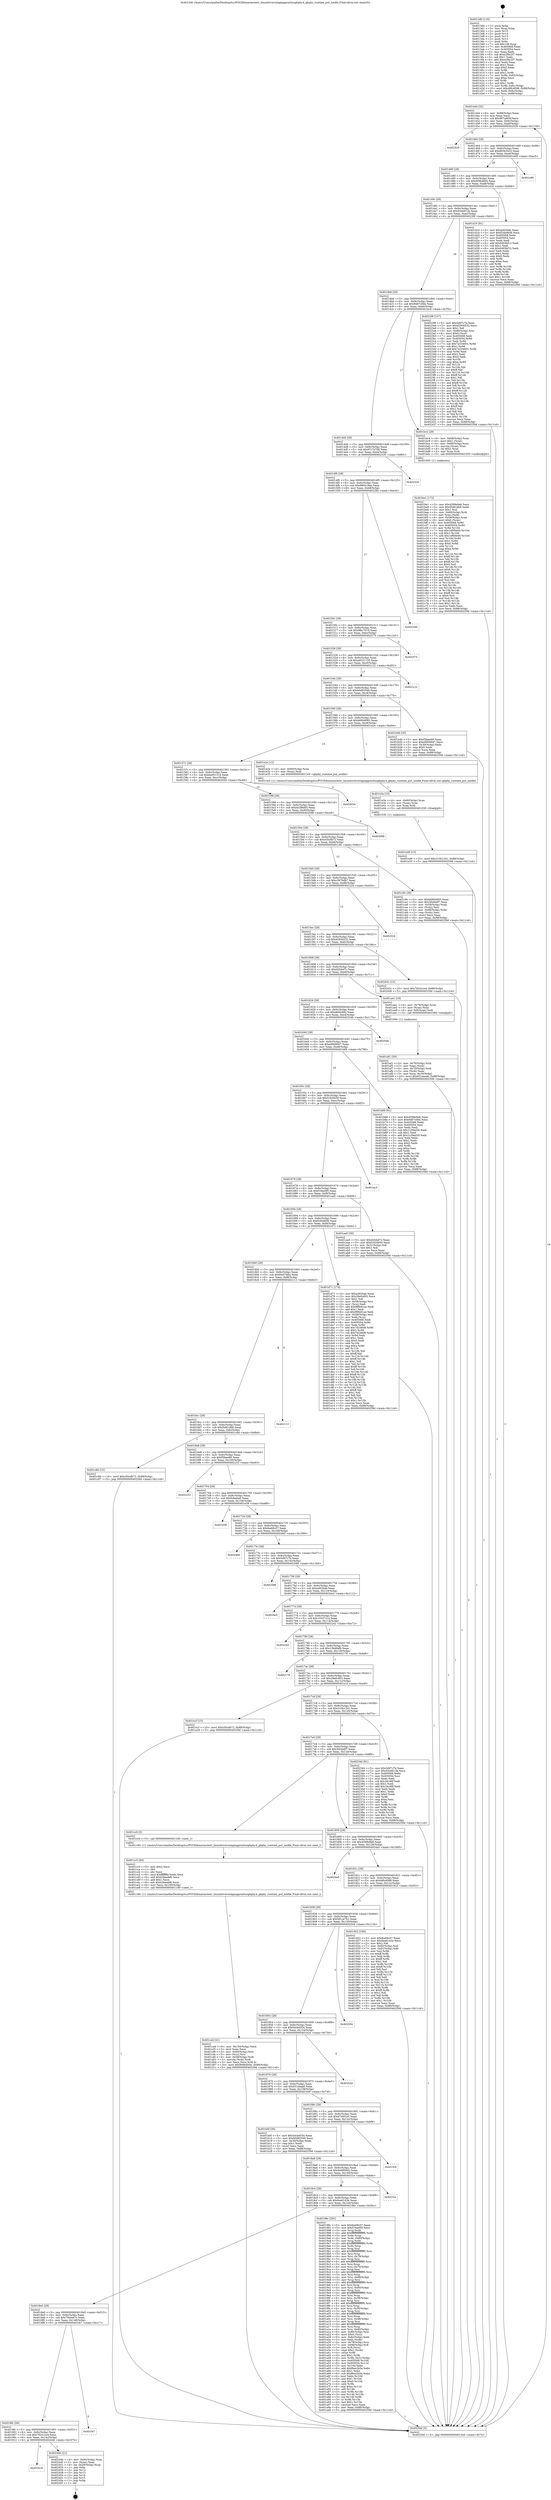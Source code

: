 digraph "0x4013d0" {
  label = "0x4013d0 (/mnt/c/Users/mathe/Desktop/tcc/POCII/binaries/extr_linuxdriversstaginggreybusgbphy.h_gbphy_runtime_put_noidle_Final-ollvm.out::main(0))"
  labelloc = "t"
  node[shape=record]

  Entry [label="",width=0.3,height=0.3,shape=circle,fillcolor=black,style=filled]
  "0x401444" [label="{
     0x401444 [32]\l
     | [instrs]\l
     &nbsp;&nbsp;0x401444 \<+6\>: mov -0x88(%rbp),%eax\l
     &nbsp;&nbsp;0x40144a \<+2\>: mov %eax,%ecx\l
     &nbsp;&nbsp;0x40144c \<+6\>: sub $0x867a865f,%ecx\l
     &nbsp;&nbsp;0x401452 \<+6\>: mov %eax,-0x9c(%rbp)\l
     &nbsp;&nbsp;0x401458 \<+6\>: mov %ecx,-0xa0(%rbp)\l
     &nbsp;&nbsp;0x40145e \<+6\>: je 0000000000402529 \<main+0x1159\>\l
  }"]
  "0x402529" [label="{
     0x402529\l
  }", style=dashed]
  "0x401464" [label="{
     0x401464 [28]\l
     | [instrs]\l
     &nbsp;&nbsp;0x401464 \<+5\>: jmp 0000000000401469 \<main+0x99\>\l
     &nbsp;&nbsp;0x401469 \<+6\>: mov -0x9c(%rbp),%eax\l
     &nbsp;&nbsp;0x40146f \<+5\>: sub $0x893b5422,%eax\l
     &nbsp;&nbsp;0x401474 \<+6\>: mov %eax,-0xa4(%rbp)\l
     &nbsp;&nbsp;0x40147a \<+6\>: je 0000000000401e95 \<main+0xac5\>\l
  }"]
  Exit [label="",width=0.3,height=0.3,shape=circle,fillcolor=black,style=filled,peripheries=2]
  "0x401e95" [label="{
     0x401e95\l
  }", style=dashed]
  "0x401480" [label="{
     0x401480 [28]\l
     | [instrs]\l
     &nbsp;&nbsp;0x401480 \<+5\>: jmp 0000000000401485 \<main+0xb5\>\l
     &nbsp;&nbsp;0x401485 \<+6\>: mov -0x9c(%rbp),%eax\l
     &nbsp;&nbsp;0x40148b \<+5\>: sub $0x909b4b0e,%eax\l
     &nbsp;&nbsp;0x401490 \<+6\>: mov %eax,-0xa8(%rbp)\l
     &nbsp;&nbsp;0x401496 \<+6\>: je 0000000000401d16 \<main+0x946\>\l
  }"]
  "0x401918" [label="{
     0x401918\l
  }", style=dashed]
  "0x401d16" [label="{
     0x401d16 [91]\l
     | [instrs]\l
     &nbsp;&nbsp;0x401d16 \<+5\>: mov $0xa4620ab,%eax\l
     &nbsp;&nbsp;0x401d1b \<+5\>: mov $0xf24bd608,%ecx\l
     &nbsp;&nbsp;0x401d20 \<+7\>: mov 0x405068,%edx\l
     &nbsp;&nbsp;0x401d27 \<+7\>: mov 0x405054,%esi\l
     &nbsp;&nbsp;0x401d2e \<+2\>: mov %edx,%edi\l
     &nbsp;&nbsp;0x401d30 \<+6\>: add $0x6493bf12,%edi\l
     &nbsp;&nbsp;0x401d36 \<+3\>: sub $0x1,%edi\l
     &nbsp;&nbsp;0x401d39 \<+6\>: sub $0x6493bf12,%edi\l
     &nbsp;&nbsp;0x401d3f \<+3\>: imul %edi,%edx\l
     &nbsp;&nbsp;0x401d42 \<+3\>: and $0x1,%edx\l
     &nbsp;&nbsp;0x401d45 \<+3\>: cmp $0x0,%edx\l
     &nbsp;&nbsp;0x401d48 \<+4\>: sete %r8b\l
     &nbsp;&nbsp;0x401d4c \<+3\>: cmp $0xa,%esi\l
     &nbsp;&nbsp;0x401d4f \<+4\>: setl %r9b\l
     &nbsp;&nbsp;0x401d53 \<+3\>: mov %r8b,%r10b\l
     &nbsp;&nbsp;0x401d56 \<+3\>: and %r9b,%r10b\l
     &nbsp;&nbsp;0x401d59 \<+3\>: xor %r9b,%r8b\l
     &nbsp;&nbsp;0x401d5c \<+3\>: or %r8b,%r10b\l
     &nbsp;&nbsp;0x401d5f \<+4\>: test $0x1,%r10b\l
     &nbsp;&nbsp;0x401d63 \<+3\>: cmovne %ecx,%eax\l
     &nbsp;&nbsp;0x401d66 \<+6\>: mov %eax,-0x88(%rbp)\l
     &nbsp;&nbsp;0x401d6c \<+5\>: jmp 000000000040259d \<main+0x11cd\>\l
  }"]
  "0x40149c" [label="{
     0x40149c [28]\l
     | [instrs]\l
     &nbsp;&nbsp;0x40149c \<+5\>: jmp 00000000004014a1 \<main+0xd1\>\l
     &nbsp;&nbsp;0x4014a1 \<+6\>: mov -0x9c(%rbp),%eax\l
     &nbsp;&nbsp;0x4014a7 \<+5\>: sub $0x93d4912b,%eax\l
     &nbsp;&nbsp;0x4014ac \<+6\>: mov %eax,-0xac(%rbp)\l
     &nbsp;&nbsp;0x4014b2 \<+6\>: je 000000000040239f \<main+0xfcf\>\l
  }"]
  "0x40244b" [label="{
     0x40244b [21]\l
     | [instrs]\l
     &nbsp;&nbsp;0x40244b \<+4\>: mov -0x80(%rbp),%rax\l
     &nbsp;&nbsp;0x40244f \<+2\>: mov (%rax),%eax\l
     &nbsp;&nbsp;0x402451 \<+4\>: lea -0x28(%rbp),%rsp\l
     &nbsp;&nbsp;0x402455 \<+1\>: pop %rbx\l
     &nbsp;&nbsp;0x402456 \<+2\>: pop %r12\l
     &nbsp;&nbsp;0x402458 \<+2\>: pop %r13\l
     &nbsp;&nbsp;0x40245a \<+2\>: pop %r14\l
     &nbsp;&nbsp;0x40245c \<+2\>: pop %r15\l
     &nbsp;&nbsp;0x40245e \<+1\>: pop %rbp\l
     &nbsp;&nbsp;0x40245f \<+1\>: ret\l
  }"]
  "0x40239f" [label="{
     0x40239f [157]\l
     | [instrs]\l
     &nbsp;&nbsp;0x40239f \<+5\>: mov $0x5d97c7b,%eax\l
     &nbsp;&nbsp;0x4023a4 \<+5\>: mov $0xd2930232,%ecx\l
     &nbsp;&nbsp;0x4023a9 \<+2\>: mov $0x1,%dl\l
     &nbsp;&nbsp;0x4023ab \<+4\>: mov -0x80(%rbp),%rsi\l
     &nbsp;&nbsp;0x4023af \<+6\>: movl $0x0,(%rsi)\l
     &nbsp;&nbsp;0x4023b5 \<+7\>: mov 0x405068,%edi\l
     &nbsp;&nbsp;0x4023bc \<+8\>: mov 0x405054,%r8d\l
     &nbsp;&nbsp;0x4023c4 \<+3\>: mov %edi,%r9d\l
     &nbsp;&nbsp;0x4023c7 \<+7\>: sub $0x7a334601,%r9d\l
     &nbsp;&nbsp;0x4023ce \<+4\>: sub $0x1,%r9d\l
     &nbsp;&nbsp;0x4023d2 \<+7\>: add $0x7a334601,%r9d\l
     &nbsp;&nbsp;0x4023d9 \<+4\>: imul %r9d,%edi\l
     &nbsp;&nbsp;0x4023dd \<+3\>: and $0x1,%edi\l
     &nbsp;&nbsp;0x4023e0 \<+3\>: cmp $0x0,%edi\l
     &nbsp;&nbsp;0x4023e3 \<+4\>: sete %r10b\l
     &nbsp;&nbsp;0x4023e7 \<+4\>: cmp $0xa,%r8d\l
     &nbsp;&nbsp;0x4023eb \<+4\>: setl %r11b\l
     &nbsp;&nbsp;0x4023ef \<+3\>: mov %r10b,%bl\l
     &nbsp;&nbsp;0x4023f2 \<+3\>: xor $0xff,%bl\l
     &nbsp;&nbsp;0x4023f5 \<+3\>: mov %r11b,%r14b\l
     &nbsp;&nbsp;0x4023f8 \<+4\>: xor $0xff,%r14b\l
     &nbsp;&nbsp;0x4023fc \<+3\>: xor $0x1,%dl\l
     &nbsp;&nbsp;0x4023ff \<+3\>: mov %bl,%r15b\l
     &nbsp;&nbsp;0x402402 \<+4\>: and $0xff,%r15b\l
     &nbsp;&nbsp;0x402406 \<+3\>: and %dl,%r10b\l
     &nbsp;&nbsp;0x402409 \<+3\>: mov %r14b,%r12b\l
     &nbsp;&nbsp;0x40240c \<+4\>: and $0xff,%r12b\l
     &nbsp;&nbsp;0x402410 \<+3\>: and %dl,%r11b\l
     &nbsp;&nbsp;0x402413 \<+3\>: or %r10b,%r15b\l
     &nbsp;&nbsp;0x402416 \<+3\>: or %r11b,%r12b\l
     &nbsp;&nbsp;0x402419 \<+3\>: xor %r12b,%r15b\l
     &nbsp;&nbsp;0x40241c \<+3\>: or %r14b,%bl\l
     &nbsp;&nbsp;0x40241f \<+3\>: xor $0xff,%bl\l
     &nbsp;&nbsp;0x402422 \<+3\>: or $0x1,%dl\l
     &nbsp;&nbsp;0x402425 \<+2\>: and %dl,%bl\l
     &nbsp;&nbsp;0x402427 \<+3\>: or %bl,%r15b\l
     &nbsp;&nbsp;0x40242a \<+4\>: test $0x1,%r15b\l
     &nbsp;&nbsp;0x40242e \<+3\>: cmovne %ecx,%eax\l
     &nbsp;&nbsp;0x402431 \<+6\>: mov %eax,-0x88(%rbp)\l
     &nbsp;&nbsp;0x402437 \<+5\>: jmp 000000000040259d \<main+0x11cd\>\l
  }"]
  "0x4014b8" [label="{
     0x4014b8 [28]\l
     | [instrs]\l
     &nbsp;&nbsp;0x4014b8 \<+5\>: jmp 00000000004014bd \<main+0xed\>\l
     &nbsp;&nbsp;0x4014bd \<+6\>: mov -0x9c(%rbp),%eax\l
     &nbsp;&nbsp;0x4014c3 \<+5\>: sub $0x9487c0bb,%eax\l
     &nbsp;&nbsp;0x4014c8 \<+6\>: mov %eax,-0xb0(%rbp)\l
     &nbsp;&nbsp;0x4014ce \<+6\>: je 0000000000401bc4 \<main+0x7f4\>\l
  }"]
  "0x4018fc" [label="{
     0x4018fc [28]\l
     | [instrs]\l
     &nbsp;&nbsp;0x4018fc \<+5\>: jmp 0000000000401901 \<main+0x531\>\l
     &nbsp;&nbsp;0x401901 \<+6\>: mov -0x9c(%rbp),%eax\l
     &nbsp;&nbsp;0x401907 \<+5\>: sub $0x78241ce4,%eax\l
     &nbsp;&nbsp;0x40190c \<+6\>: mov %eax,-0x14c(%rbp)\l
     &nbsp;&nbsp;0x401912 \<+6\>: je 000000000040244b \<main+0x107b\>\l
  }"]
  "0x401bc4" [label="{
     0x401bc4 [29]\l
     | [instrs]\l
     &nbsp;&nbsp;0x401bc4 \<+4\>: mov -0x68(%rbp),%rax\l
     &nbsp;&nbsp;0x401bc8 \<+6\>: movl $0x1,(%rax)\l
     &nbsp;&nbsp;0x401bce \<+4\>: mov -0x68(%rbp),%rax\l
     &nbsp;&nbsp;0x401bd2 \<+3\>: movslq (%rax),%rax\l
     &nbsp;&nbsp;0x401bd5 \<+4\>: shl $0x2,%rax\l
     &nbsp;&nbsp;0x401bd9 \<+3\>: mov %rax,%rdi\l
     &nbsp;&nbsp;0x401bdc \<+5\>: call 0000000000401050 \<malloc@plt\>\l
     | [calls]\l
     &nbsp;&nbsp;0x401050 \{1\} (unknown)\l
  }"]
  "0x4014d4" [label="{
     0x4014d4 [28]\l
     | [instrs]\l
     &nbsp;&nbsp;0x4014d4 \<+5\>: jmp 00000000004014d9 \<main+0x109\>\l
     &nbsp;&nbsp;0x4014d9 \<+6\>: mov -0x9c(%rbp),%eax\l
     &nbsp;&nbsp;0x4014df \<+5\>: sub $0x97c7a768,%eax\l
     &nbsp;&nbsp;0x4014e4 \<+6\>: mov %eax,-0xb4(%rbp)\l
     &nbsp;&nbsp;0x4014ea \<+6\>: je 0000000000402335 \<main+0xf65\>\l
  }"]
  "0x401fe7" [label="{
     0x401fe7\l
  }", style=dashed]
  "0x402335" [label="{
     0x402335\l
  }", style=dashed]
  "0x4014f0" [label="{
     0x4014f0 [28]\l
     | [instrs]\l
     &nbsp;&nbsp;0x4014f0 \<+5\>: jmp 00000000004014f5 \<main+0x125\>\l
     &nbsp;&nbsp;0x4014f5 \<+6\>: mov -0x9c(%rbp),%eax\l
     &nbsp;&nbsp;0x4014fb \<+5\>: sub $0x980418aa,%eax\l
     &nbsp;&nbsp;0x401500 \<+6\>: mov %eax,-0xb8(%rbp)\l
     &nbsp;&nbsp;0x401506 \<+6\>: je 000000000040229d \<main+0xecd\>\l
  }"]
  "0x401e49" [label="{
     0x401e49 [15]\l
     | [instrs]\l
     &nbsp;&nbsp;0x401e49 \<+10\>: movl $0x310b1201,-0x88(%rbp)\l
     &nbsp;&nbsp;0x401e53 \<+5\>: jmp 000000000040259d \<main+0x11cd\>\l
  }"]
  "0x40229d" [label="{
     0x40229d\l
  }", style=dashed]
  "0x40150c" [label="{
     0x40150c [28]\l
     | [instrs]\l
     &nbsp;&nbsp;0x40150c \<+5\>: jmp 0000000000401511 \<main+0x141\>\l
     &nbsp;&nbsp;0x401511 \<+6\>: mov -0x9c(%rbp),%eax\l
     &nbsp;&nbsp;0x401517 \<+5\>: sub $0x9fbc7018,%eax\l
     &nbsp;&nbsp;0x40151c \<+6\>: mov %eax,-0xbc(%rbp)\l
     &nbsp;&nbsp;0x401522 \<+6\>: je 0000000000402575 \<main+0x11a5\>\l
  }"]
  "0x401e3a" [label="{
     0x401e3a [15]\l
     | [instrs]\l
     &nbsp;&nbsp;0x401e3a \<+4\>: mov -0x60(%rbp),%rax\l
     &nbsp;&nbsp;0x401e3e \<+3\>: mov (%rax),%rax\l
     &nbsp;&nbsp;0x401e41 \<+3\>: mov %rax,%rdi\l
     &nbsp;&nbsp;0x401e44 \<+5\>: call 0000000000401030 \<free@plt\>\l
     | [calls]\l
     &nbsp;&nbsp;0x401030 \{1\} (unknown)\l
  }"]
  "0x402575" [label="{
     0x402575\l
  }", style=dashed]
  "0x401528" [label="{
     0x401528 [28]\l
     | [instrs]\l
     &nbsp;&nbsp;0x401528 \<+5\>: jmp 000000000040152d \<main+0x15d\>\l
     &nbsp;&nbsp;0x40152d \<+6\>: mov -0x9c(%rbp),%eax\l
     &nbsp;&nbsp;0x401533 \<+5\>: sub $0xa9331135,%eax\l
     &nbsp;&nbsp;0x401538 \<+6\>: mov %eax,-0xc0(%rbp)\l
     &nbsp;&nbsp;0x40153e \<+6\>: je 0000000000402122 \<main+0xd52\>\l
  }"]
  "0x401ced" [label="{
     0x401ced [41]\l
     | [instrs]\l
     &nbsp;&nbsp;0x401ced \<+6\>: mov -0x150(%rbp),%ecx\l
     &nbsp;&nbsp;0x401cf3 \<+3\>: imul %eax,%ecx\l
     &nbsp;&nbsp;0x401cf6 \<+4\>: mov -0x60(%rbp),%rsi\l
     &nbsp;&nbsp;0x401cfa \<+3\>: mov (%rsi),%rsi\l
     &nbsp;&nbsp;0x401cfd \<+4\>: mov -0x58(%rbp),%rdi\l
     &nbsp;&nbsp;0x401d01 \<+3\>: movslq (%rdi),%rdi\l
     &nbsp;&nbsp;0x401d04 \<+3\>: mov %ecx,(%rsi,%rdi,4)\l
     &nbsp;&nbsp;0x401d07 \<+10\>: movl $0x909b4b0e,-0x88(%rbp)\l
     &nbsp;&nbsp;0x401d11 \<+5\>: jmp 000000000040259d \<main+0x11cd\>\l
  }"]
  "0x402122" [label="{
     0x402122\l
  }", style=dashed]
  "0x401544" [label="{
     0x401544 [28]\l
     | [instrs]\l
     &nbsp;&nbsp;0x401544 \<+5\>: jmp 0000000000401549 \<main+0x179\>\l
     &nbsp;&nbsp;0x401549 \<+6\>: mov -0x9c(%rbp),%eax\l
     &nbsp;&nbsp;0x40154f \<+5\>: sub $0xb0d92549,%eax\l
     &nbsp;&nbsp;0x401554 \<+6\>: mov %eax,-0xc4(%rbp)\l
     &nbsp;&nbsp;0x40155a \<+6\>: je 0000000000401b4b \<main+0x77b\>\l
  }"]
  "0x401cc5" [label="{
     0x401cc5 [40]\l
     | [instrs]\l
     &nbsp;&nbsp;0x401cc5 \<+5\>: mov $0x2,%ecx\l
     &nbsp;&nbsp;0x401cca \<+1\>: cltd\l
     &nbsp;&nbsp;0x401ccb \<+2\>: idiv %ecx\l
     &nbsp;&nbsp;0x401ccd \<+6\>: imul $0xfffffffe,%edx,%ecx\l
     &nbsp;&nbsp;0x401cd3 \<+6\>: add $0xb3beebf6,%ecx\l
     &nbsp;&nbsp;0x401cd9 \<+3\>: add $0x1,%ecx\l
     &nbsp;&nbsp;0x401cdc \<+6\>: sub $0xb3beebf6,%ecx\l
     &nbsp;&nbsp;0x401ce2 \<+6\>: mov %ecx,-0x150(%rbp)\l
     &nbsp;&nbsp;0x401ce8 \<+5\>: call 0000000000401160 \<next_i\>\l
     | [calls]\l
     &nbsp;&nbsp;0x401160 \{1\} (/mnt/c/Users/mathe/Desktop/tcc/POCII/binaries/extr_linuxdriversstaginggreybusgbphy.h_gbphy_runtime_put_noidle_Final-ollvm.out::next_i)\l
  }"]
  "0x401b4b" [label="{
     0x401b4b [30]\l
     | [instrs]\l
     &nbsp;&nbsp;0x401b4b \<+5\>: mov $0xf5faee89,%eax\l
     &nbsp;&nbsp;0x401b50 \<+5\>: mov $0xe9906947,%ecx\l
     &nbsp;&nbsp;0x401b55 \<+3\>: mov -0x30(%rbp),%edx\l
     &nbsp;&nbsp;0x401b58 \<+3\>: cmp $0x0,%edx\l
     &nbsp;&nbsp;0x401b5b \<+3\>: cmove %ecx,%eax\l
     &nbsp;&nbsp;0x401b5e \<+6\>: mov %eax,-0x88(%rbp)\l
     &nbsp;&nbsp;0x401b64 \<+5\>: jmp 000000000040259d \<main+0x11cd\>\l
  }"]
  "0x401560" [label="{
     0x401560 [28]\l
     | [instrs]\l
     &nbsp;&nbsp;0x401560 \<+5\>: jmp 0000000000401565 \<main+0x195\>\l
     &nbsp;&nbsp;0x401565 \<+6\>: mov -0x9c(%rbp),%eax\l
     &nbsp;&nbsp;0x40156b \<+5\>: sub $0xb680d093,%eax\l
     &nbsp;&nbsp;0x401570 \<+6\>: mov %eax,-0xc8(%rbp)\l
     &nbsp;&nbsp;0x401576 \<+6\>: je 0000000000401e2e \<main+0xa5e\>\l
  }"]
  "0x401be1" [label="{
     0x401be1 [172]\l
     | [instrs]\l
     &nbsp;&nbsp;0x401be1 \<+5\>: mov $0x4599e9a6,%ecx\l
     &nbsp;&nbsp;0x401be6 \<+5\>: mov $0xf5d61db9,%edx\l
     &nbsp;&nbsp;0x401beb \<+3\>: mov $0x1,%sil\l
     &nbsp;&nbsp;0x401bee \<+4\>: mov -0x60(%rbp),%rdi\l
     &nbsp;&nbsp;0x401bf2 \<+3\>: mov %rax,(%rdi)\l
     &nbsp;&nbsp;0x401bf5 \<+4\>: mov -0x58(%rbp),%rax\l
     &nbsp;&nbsp;0x401bf9 \<+6\>: movl $0x0,(%rax)\l
     &nbsp;&nbsp;0x401bff \<+8\>: mov 0x405068,%r8d\l
     &nbsp;&nbsp;0x401c07 \<+8\>: mov 0x405054,%r9d\l
     &nbsp;&nbsp;0x401c0f \<+3\>: mov %r8d,%r10d\l
     &nbsp;&nbsp;0x401c12 \<+7\>: sub $0x1ef60d40,%r10d\l
     &nbsp;&nbsp;0x401c19 \<+4\>: sub $0x1,%r10d\l
     &nbsp;&nbsp;0x401c1d \<+7\>: add $0x1ef60d40,%r10d\l
     &nbsp;&nbsp;0x401c24 \<+4\>: imul %r10d,%r8d\l
     &nbsp;&nbsp;0x401c28 \<+4\>: and $0x1,%r8d\l
     &nbsp;&nbsp;0x401c2c \<+4\>: cmp $0x0,%r8d\l
     &nbsp;&nbsp;0x401c30 \<+4\>: sete %r11b\l
     &nbsp;&nbsp;0x401c34 \<+4\>: cmp $0xa,%r9d\l
     &nbsp;&nbsp;0x401c38 \<+3\>: setl %bl\l
     &nbsp;&nbsp;0x401c3b \<+3\>: mov %r11b,%r14b\l
     &nbsp;&nbsp;0x401c3e \<+4\>: xor $0xff,%r14b\l
     &nbsp;&nbsp;0x401c42 \<+3\>: mov %bl,%r15b\l
     &nbsp;&nbsp;0x401c45 \<+4\>: xor $0xff,%r15b\l
     &nbsp;&nbsp;0x401c49 \<+4\>: xor $0x0,%sil\l
     &nbsp;&nbsp;0x401c4d \<+3\>: mov %r14b,%r12b\l
     &nbsp;&nbsp;0x401c50 \<+4\>: and $0x0,%r12b\l
     &nbsp;&nbsp;0x401c54 \<+3\>: and %sil,%r11b\l
     &nbsp;&nbsp;0x401c57 \<+3\>: mov %r15b,%r13b\l
     &nbsp;&nbsp;0x401c5a \<+4\>: and $0x0,%r13b\l
     &nbsp;&nbsp;0x401c5e \<+3\>: and %sil,%bl\l
     &nbsp;&nbsp;0x401c61 \<+3\>: or %r11b,%r12b\l
     &nbsp;&nbsp;0x401c64 \<+3\>: or %bl,%r13b\l
     &nbsp;&nbsp;0x401c67 \<+3\>: xor %r13b,%r12b\l
     &nbsp;&nbsp;0x401c6a \<+3\>: or %r15b,%r14b\l
     &nbsp;&nbsp;0x401c6d \<+4\>: xor $0xff,%r14b\l
     &nbsp;&nbsp;0x401c71 \<+4\>: or $0x0,%sil\l
     &nbsp;&nbsp;0x401c75 \<+3\>: and %sil,%r14b\l
     &nbsp;&nbsp;0x401c78 \<+3\>: or %r14b,%r12b\l
     &nbsp;&nbsp;0x401c7b \<+4\>: test $0x1,%r12b\l
     &nbsp;&nbsp;0x401c7f \<+3\>: cmovne %edx,%ecx\l
     &nbsp;&nbsp;0x401c82 \<+6\>: mov %ecx,-0x88(%rbp)\l
     &nbsp;&nbsp;0x401c88 \<+5\>: jmp 000000000040259d \<main+0x11cd\>\l
  }"]
  "0x401e2e" [label="{
     0x401e2e [12]\l
     | [instrs]\l
     &nbsp;&nbsp;0x401e2e \<+4\>: mov -0x60(%rbp),%rax\l
     &nbsp;&nbsp;0x401e32 \<+3\>: mov (%rax),%rdi\l
     &nbsp;&nbsp;0x401e35 \<+5\>: call 00000000004013c0 \<gbphy_runtime_put_noidle\>\l
     | [calls]\l
     &nbsp;&nbsp;0x4013c0 \{1\} (/mnt/c/Users/mathe/Desktop/tcc/POCII/binaries/extr_linuxdriversstaginggreybusgbphy.h_gbphy_runtime_put_noidle_Final-ollvm.out::gbphy_runtime_put_noidle)\l
  }"]
  "0x40157c" [label="{
     0x40157c [28]\l
     | [instrs]\l
     &nbsp;&nbsp;0x40157c \<+5\>: jmp 0000000000401581 \<main+0x1b1\>\l
     &nbsp;&nbsp;0x401581 \<+6\>: mov -0x9c(%rbp),%eax\l
     &nbsp;&nbsp;0x401587 \<+5\>: sub $0xba00131d,%eax\l
     &nbsp;&nbsp;0x40158c \<+6\>: mov %eax,-0xcc(%rbp)\l
     &nbsp;&nbsp;0x401592 \<+6\>: je 000000000040203d \<main+0xc6d\>\l
  }"]
  "0x401af1" [label="{
     0x401af1 [30]\l
     | [instrs]\l
     &nbsp;&nbsp;0x401af1 \<+4\>: mov -0x70(%rbp),%rdi\l
     &nbsp;&nbsp;0x401af5 \<+2\>: mov %eax,(%rdi)\l
     &nbsp;&nbsp;0x401af7 \<+4\>: mov -0x70(%rbp),%rdi\l
     &nbsp;&nbsp;0x401afb \<+2\>: mov (%rdi),%eax\l
     &nbsp;&nbsp;0x401afd \<+3\>: mov %eax,-0x30(%rbp)\l
     &nbsp;&nbsp;0x401b00 \<+10\>: movl $0x651eeaa6,-0x88(%rbp)\l
     &nbsp;&nbsp;0x401b0a \<+5\>: jmp 000000000040259d \<main+0x11cd\>\l
  }"]
  "0x40203d" [label="{
     0x40203d\l
  }", style=dashed]
  "0x401598" [label="{
     0x401598 [28]\l
     | [instrs]\l
     &nbsp;&nbsp;0x401598 \<+5\>: jmp 000000000040159d \<main+0x1cd\>\l
     &nbsp;&nbsp;0x40159d \<+6\>: mov -0x9c(%rbp),%eax\l
     &nbsp;&nbsp;0x4015a3 \<+5\>: sub $0xbb2f8d93,%eax\l
     &nbsp;&nbsp;0x4015a8 \<+6\>: mov %eax,-0xd0(%rbp)\l
     &nbsp;&nbsp;0x4015ae \<+6\>: je 0000000000402098 \<main+0xcc8\>\l
  }"]
  "0x4018e0" [label="{
     0x4018e0 [28]\l
     | [instrs]\l
     &nbsp;&nbsp;0x4018e0 \<+5\>: jmp 00000000004018e5 \<main+0x515\>\l
     &nbsp;&nbsp;0x4018e5 \<+6\>: mov -0x9c(%rbp),%eax\l
     &nbsp;&nbsp;0x4018eb \<+5\>: sub $0x75bceb7c,%eax\l
     &nbsp;&nbsp;0x4018f0 \<+6\>: mov %eax,-0x148(%rbp)\l
     &nbsp;&nbsp;0x4018f6 \<+6\>: je 0000000000401fe7 \<main+0xc17\>\l
  }"]
  "0x402098" [label="{
     0x402098\l
  }", style=dashed]
  "0x4015b4" [label="{
     0x4015b4 [28]\l
     | [instrs]\l
     &nbsp;&nbsp;0x4015b4 \<+5\>: jmp 00000000004015b9 \<main+0x1e9\>\l
     &nbsp;&nbsp;0x4015b9 \<+6\>: mov -0x9c(%rbp),%eax\l
     &nbsp;&nbsp;0x4015bf \<+5\>: sub $0xc05cdb72,%eax\l
     &nbsp;&nbsp;0x4015c4 \<+6\>: mov %eax,-0xd4(%rbp)\l
     &nbsp;&nbsp;0x4015ca \<+6\>: je 0000000000401c9c \<main+0x8cc\>\l
  }"]
  "0x40198c" [label="{
     0x40198c [281]\l
     | [instrs]\l
     &nbsp;&nbsp;0x40198c \<+5\>: mov $0xfea68c07,%eax\l
     &nbsp;&nbsp;0x401991 \<+5\>: mov $0xf19ae0f5,%ecx\l
     &nbsp;&nbsp;0x401996 \<+3\>: mov %rsp,%rdx\l
     &nbsp;&nbsp;0x401999 \<+4\>: add $0xfffffffffffffff0,%rdx\l
     &nbsp;&nbsp;0x40199d \<+3\>: mov %rdx,%rsp\l
     &nbsp;&nbsp;0x4019a0 \<+4\>: mov %rdx,-0x80(%rbp)\l
     &nbsp;&nbsp;0x4019a4 \<+3\>: mov %rsp,%rdx\l
     &nbsp;&nbsp;0x4019a7 \<+4\>: add $0xfffffffffffffff0,%rdx\l
     &nbsp;&nbsp;0x4019ab \<+3\>: mov %rdx,%rsp\l
     &nbsp;&nbsp;0x4019ae \<+3\>: mov %rsp,%rsi\l
     &nbsp;&nbsp;0x4019b1 \<+4\>: add $0xfffffffffffffff0,%rsi\l
     &nbsp;&nbsp;0x4019b5 \<+3\>: mov %rsi,%rsp\l
     &nbsp;&nbsp;0x4019b8 \<+4\>: mov %rsi,-0x78(%rbp)\l
     &nbsp;&nbsp;0x4019bc \<+3\>: mov %rsp,%rsi\l
     &nbsp;&nbsp;0x4019bf \<+4\>: add $0xfffffffffffffff0,%rsi\l
     &nbsp;&nbsp;0x4019c3 \<+3\>: mov %rsi,%rsp\l
     &nbsp;&nbsp;0x4019c6 \<+4\>: mov %rsi,-0x70(%rbp)\l
     &nbsp;&nbsp;0x4019ca \<+3\>: mov %rsp,%rsi\l
     &nbsp;&nbsp;0x4019cd \<+4\>: add $0xfffffffffffffff0,%rsi\l
     &nbsp;&nbsp;0x4019d1 \<+3\>: mov %rsi,%rsp\l
     &nbsp;&nbsp;0x4019d4 \<+4\>: mov %rsi,-0x68(%rbp)\l
     &nbsp;&nbsp;0x4019d8 \<+3\>: mov %rsp,%rsi\l
     &nbsp;&nbsp;0x4019db \<+4\>: add $0xfffffffffffffff0,%rsi\l
     &nbsp;&nbsp;0x4019df \<+3\>: mov %rsi,%rsp\l
     &nbsp;&nbsp;0x4019e2 \<+4\>: mov %rsi,-0x60(%rbp)\l
     &nbsp;&nbsp;0x4019e6 \<+3\>: mov %rsp,%rsi\l
     &nbsp;&nbsp;0x4019e9 \<+4\>: add $0xfffffffffffffff0,%rsi\l
     &nbsp;&nbsp;0x4019ed \<+3\>: mov %rsi,%rsp\l
     &nbsp;&nbsp;0x4019f0 \<+4\>: mov %rsi,-0x58(%rbp)\l
     &nbsp;&nbsp;0x4019f4 \<+3\>: mov %rsp,%rsi\l
     &nbsp;&nbsp;0x4019f7 \<+4\>: add $0xfffffffffffffff0,%rsi\l
     &nbsp;&nbsp;0x4019fb \<+3\>: mov %rsi,%rsp\l
     &nbsp;&nbsp;0x4019fe \<+4\>: mov %rsi,-0x50(%rbp)\l
     &nbsp;&nbsp;0x401a02 \<+3\>: mov %rsp,%rsi\l
     &nbsp;&nbsp;0x401a05 \<+4\>: add $0xfffffffffffffff0,%rsi\l
     &nbsp;&nbsp;0x401a09 \<+3\>: mov %rsi,%rsp\l
     &nbsp;&nbsp;0x401a0c \<+4\>: mov %rsi,-0x48(%rbp)\l
     &nbsp;&nbsp;0x401a10 \<+3\>: mov %rsp,%rsi\l
     &nbsp;&nbsp;0x401a13 \<+4\>: add $0xfffffffffffffff0,%rsi\l
     &nbsp;&nbsp;0x401a17 \<+3\>: mov %rsi,%rsp\l
     &nbsp;&nbsp;0x401a1a \<+4\>: mov %rsi,-0x40(%rbp)\l
     &nbsp;&nbsp;0x401a1e \<+4\>: mov -0x80(%rbp),%rsi\l
     &nbsp;&nbsp;0x401a22 \<+6\>: movl $0x0,(%rsi)\l
     &nbsp;&nbsp;0x401a28 \<+6\>: mov -0x8c(%rbp),%edi\l
     &nbsp;&nbsp;0x401a2e \<+2\>: mov %edi,(%rdx)\l
     &nbsp;&nbsp;0x401a30 \<+4\>: mov -0x78(%rbp),%rsi\l
     &nbsp;&nbsp;0x401a34 \<+7\>: mov -0x98(%rbp),%r8\l
     &nbsp;&nbsp;0x401a3b \<+3\>: mov %r8,(%rsi)\l
     &nbsp;&nbsp;0x401a3e \<+3\>: cmpl $0x2,(%rdx)\l
     &nbsp;&nbsp;0x401a41 \<+4\>: setne %r9b\l
     &nbsp;&nbsp;0x401a45 \<+4\>: and $0x1,%r9b\l
     &nbsp;&nbsp;0x401a49 \<+4\>: mov %r9b,-0x31(%rbp)\l
     &nbsp;&nbsp;0x401a4d \<+8\>: mov 0x405068,%r10d\l
     &nbsp;&nbsp;0x401a55 \<+8\>: mov 0x405054,%r11d\l
     &nbsp;&nbsp;0x401a5d \<+3\>: mov %r10d,%ebx\l
     &nbsp;&nbsp;0x401a60 \<+6\>: add $0xf6ee2b5e,%ebx\l
     &nbsp;&nbsp;0x401a66 \<+3\>: sub $0x1,%ebx\l
     &nbsp;&nbsp;0x401a69 \<+6\>: sub $0xf6ee2b5e,%ebx\l
     &nbsp;&nbsp;0x401a6f \<+4\>: imul %ebx,%r10d\l
     &nbsp;&nbsp;0x401a73 \<+4\>: and $0x1,%r10d\l
     &nbsp;&nbsp;0x401a77 \<+4\>: cmp $0x0,%r10d\l
     &nbsp;&nbsp;0x401a7b \<+4\>: sete %r9b\l
     &nbsp;&nbsp;0x401a7f \<+4\>: cmp $0xa,%r11d\l
     &nbsp;&nbsp;0x401a83 \<+4\>: setl %r14b\l
     &nbsp;&nbsp;0x401a87 \<+3\>: mov %r9b,%r15b\l
     &nbsp;&nbsp;0x401a8a \<+3\>: and %r14b,%r15b\l
     &nbsp;&nbsp;0x401a8d \<+3\>: xor %r14b,%r9b\l
     &nbsp;&nbsp;0x401a90 \<+3\>: or %r9b,%r15b\l
     &nbsp;&nbsp;0x401a93 \<+4\>: test $0x1,%r15b\l
     &nbsp;&nbsp;0x401a97 \<+3\>: cmovne %ecx,%eax\l
     &nbsp;&nbsp;0x401a9a \<+6\>: mov %eax,-0x88(%rbp)\l
     &nbsp;&nbsp;0x401aa0 \<+5\>: jmp 000000000040259d \<main+0x11cd\>\l
  }"]
  "0x401c9c" [label="{
     0x401c9c [36]\l
     | [instrs]\l
     &nbsp;&nbsp;0x401c9c \<+5\>: mov $0xb680d093,%eax\l
     &nbsp;&nbsp;0x401ca1 \<+5\>: mov $0x3f44bdf7,%ecx\l
     &nbsp;&nbsp;0x401ca6 \<+4\>: mov -0x58(%rbp),%rdx\l
     &nbsp;&nbsp;0x401caa \<+2\>: mov (%rdx),%esi\l
     &nbsp;&nbsp;0x401cac \<+4\>: mov -0x68(%rbp),%rdx\l
     &nbsp;&nbsp;0x401cb0 \<+2\>: cmp (%rdx),%esi\l
     &nbsp;&nbsp;0x401cb2 \<+3\>: cmovl %ecx,%eax\l
     &nbsp;&nbsp;0x401cb5 \<+6\>: mov %eax,-0x88(%rbp)\l
     &nbsp;&nbsp;0x401cbb \<+5\>: jmp 000000000040259d \<main+0x11cd\>\l
  }"]
  "0x4015d0" [label="{
     0x4015d0 [28]\l
     | [instrs]\l
     &nbsp;&nbsp;0x4015d0 \<+5\>: jmp 00000000004015d5 \<main+0x205\>\l
     &nbsp;&nbsp;0x4015d5 \<+6\>: mov -0x9c(%rbp),%eax\l
     &nbsp;&nbsp;0x4015db \<+5\>: sub $0xc5876db7,%eax\l
     &nbsp;&nbsp;0x4015e0 \<+6\>: mov %eax,-0xd8(%rbp)\l
     &nbsp;&nbsp;0x4015e6 \<+6\>: je 0000000000402224 \<main+0xe54\>\l
  }"]
  "0x4018c4" [label="{
     0x4018c4 [28]\l
     | [instrs]\l
     &nbsp;&nbsp;0x4018c4 \<+5\>: jmp 00000000004018c9 \<main+0x4f9\>\l
     &nbsp;&nbsp;0x4018c9 \<+6\>: mov -0x9c(%rbp),%eax\l
     &nbsp;&nbsp;0x4018cf \<+5\>: sub $0x6ea6143e,%eax\l
     &nbsp;&nbsp;0x4018d4 \<+6\>: mov %eax,-0x144(%rbp)\l
     &nbsp;&nbsp;0x4018da \<+6\>: je 000000000040198c \<main+0x5bc\>\l
  }"]
  "0x402224" [label="{
     0x402224\l
  }", style=dashed]
  "0x4015ec" [label="{
     0x4015ec [28]\l
     | [instrs]\l
     &nbsp;&nbsp;0x4015ec \<+5\>: jmp 00000000004015f1 \<main+0x221\>\l
     &nbsp;&nbsp;0x4015f1 \<+6\>: mov -0x9c(%rbp),%eax\l
     &nbsp;&nbsp;0x4015f7 \<+5\>: sub $0xd2930232,%eax\l
     &nbsp;&nbsp;0x4015fc \<+6\>: mov %eax,-0xdc(%rbp)\l
     &nbsp;&nbsp;0x401602 \<+6\>: je 000000000040243c \<main+0x106c\>\l
  }"]
  "0x401f1e" [label="{
     0x401f1e\l
  }", style=dashed]
  "0x40243c" [label="{
     0x40243c [15]\l
     | [instrs]\l
     &nbsp;&nbsp;0x40243c \<+10\>: movl $0x78241ce4,-0x88(%rbp)\l
     &nbsp;&nbsp;0x402446 \<+5\>: jmp 000000000040259d \<main+0x11cd\>\l
  }"]
  "0x401608" [label="{
     0x401608 [28]\l
     | [instrs]\l
     &nbsp;&nbsp;0x401608 \<+5\>: jmp 000000000040160d \<main+0x23d\>\l
     &nbsp;&nbsp;0x40160d \<+6\>: mov -0x9c(%rbp),%eax\l
     &nbsp;&nbsp;0x401613 \<+5\>: sub $0xd2fcbd7c,%eax\l
     &nbsp;&nbsp;0x401618 \<+6\>: mov %eax,-0xe0(%rbp)\l
     &nbsp;&nbsp;0x40161e \<+6\>: je 0000000000401ae1 \<main+0x711\>\l
  }"]
  "0x4018a8" [label="{
     0x4018a8 [28]\l
     | [instrs]\l
     &nbsp;&nbsp;0x4018a8 \<+5\>: jmp 00000000004018ad \<main+0x4dd\>\l
     &nbsp;&nbsp;0x4018ad \<+6\>: mov -0x9c(%rbp),%eax\l
     &nbsp;&nbsp;0x4018b3 \<+5\>: sub $0x6e6900d2,%eax\l
     &nbsp;&nbsp;0x4018b8 \<+6\>: mov %eax,-0x140(%rbp)\l
     &nbsp;&nbsp;0x4018be \<+6\>: je 0000000000401f1e \<main+0xb4e\>\l
  }"]
  "0x401ae1" [label="{
     0x401ae1 [16]\l
     | [instrs]\l
     &nbsp;&nbsp;0x401ae1 \<+4\>: mov -0x78(%rbp),%rax\l
     &nbsp;&nbsp;0x401ae5 \<+3\>: mov (%rax),%rax\l
     &nbsp;&nbsp;0x401ae8 \<+4\>: mov 0x8(%rax),%rdi\l
     &nbsp;&nbsp;0x401aec \<+5\>: call 0000000000401060 \<atoi@plt\>\l
     | [calls]\l
     &nbsp;&nbsp;0x401060 \{1\} (unknown)\l
  }"]
  "0x401624" [label="{
     0x401624 [28]\l
     | [instrs]\l
     &nbsp;&nbsp;0x401624 \<+5\>: jmp 0000000000401629 \<main+0x259\>\l
     &nbsp;&nbsp;0x401629 \<+6\>: mov -0x9c(%rbp),%eax\l
     &nbsp;&nbsp;0x40162f \<+5\>: sub $0xd84fc682,%eax\l
     &nbsp;&nbsp;0x401634 \<+6\>: mov %eax,-0xe4(%rbp)\l
     &nbsp;&nbsp;0x40163a \<+6\>: je 000000000040254b \<main+0x117b\>\l
  }"]
  "0x401fc9" [label="{
     0x401fc9\l
  }", style=dashed]
  "0x40254b" [label="{
     0x40254b\l
  }", style=dashed]
  "0x401640" [label="{
     0x401640 [28]\l
     | [instrs]\l
     &nbsp;&nbsp;0x401640 \<+5\>: jmp 0000000000401645 \<main+0x275\>\l
     &nbsp;&nbsp;0x401645 \<+6\>: mov -0x9c(%rbp),%eax\l
     &nbsp;&nbsp;0x40164b \<+5\>: sub $0xe9906947,%eax\l
     &nbsp;&nbsp;0x401650 \<+6\>: mov %eax,-0xe8(%rbp)\l
     &nbsp;&nbsp;0x401656 \<+6\>: je 0000000000401b69 \<main+0x799\>\l
  }"]
  "0x40188c" [label="{
     0x40188c [28]\l
     | [instrs]\l
     &nbsp;&nbsp;0x40188c \<+5\>: jmp 0000000000401891 \<main+0x4c1\>\l
     &nbsp;&nbsp;0x401891 \<+6\>: mov -0x9c(%rbp),%eax\l
     &nbsp;&nbsp;0x401897 \<+5\>: sub $0x67e9f1e5,%eax\l
     &nbsp;&nbsp;0x40189c \<+6\>: mov %eax,-0x13c(%rbp)\l
     &nbsp;&nbsp;0x4018a2 \<+6\>: je 0000000000401fc9 \<main+0xbf9\>\l
  }"]
  "0x401b69" [label="{
     0x401b69 [91]\l
     | [instrs]\l
     &nbsp;&nbsp;0x401b69 \<+5\>: mov $0x4599e9a6,%eax\l
     &nbsp;&nbsp;0x401b6e \<+5\>: mov $0x9487c0bb,%ecx\l
     &nbsp;&nbsp;0x401b73 \<+7\>: mov 0x405068,%edx\l
     &nbsp;&nbsp;0x401b7a \<+7\>: mov 0x405054,%esi\l
     &nbsp;&nbsp;0x401b81 \<+2\>: mov %edx,%edi\l
     &nbsp;&nbsp;0x401b83 \<+6\>: sub $0x1c39ed30,%edi\l
     &nbsp;&nbsp;0x401b89 \<+3\>: sub $0x1,%edi\l
     &nbsp;&nbsp;0x401b8c \<+6\>: add $0x1c39ed30,%edi\l
     &nbsp;&nbsp;0x401b92 \<+3\>: imul %edi,%edx\l
     &nbsp;&nbsp;0x401b95 \<+3\>: and $0x1,%edx\l
     &nbsp;&nbsp;0x401b98 \<+3\>: cmp $0x0,%edx\l
     &nbsp;&nbsp;0x401b9b \<+4\>: sete %r8b\l
     &nbsp;&nbsp;0x401b9f \<+3\>: cmp $0xa,%esi\l
     &nbsp;&nbsp;0x401ba2 \<+4\>: setl %r9b\l
     &nbsp;&nbsp;0x401ba6 \<+3\>: mov %r8b,%r10b\l
     &nbsp;&nbsp;0x401ba9 \<+3\>: and %r9b,%r10b\l
     &nbsp;&nbsp;0x401bac \<+3\>: xor %r9b,%r8b\l
     &nbsp;&nbsp;0x401baf \<+3\>: or %r8b,%r10b\l
     &nbsp;&nbsp;0x401bb2 \<+4\>: test $0x1,%r10b\l
     &nbsp;&nbsp;0x401bb6 \<+3\>: cmovne %ecx,%eax\l
     &nbsp;&nbsp;0x401bb9 \<+6\>: mov %eax,-0x88(%rbp)\l
     &nbsp;&nbsp;0x401bbf \<+5\>: jmp 000000000040259d \<main+0x11cd\>\l
  }"]
  "0x40165c" [label="{
     0x40165c [28]\l
     | [instrs]\l
     &nbsp;&nbsp;0x40165c \<+5\>: jmp 0000000000401661 \<main+0x291\>\l
     &nbsp;&nbsp;0x401661 \<+6\>: mov -0x9c(%rbp),%eax\l
     &nbsp;&nbsp;0x401667 \<+5\>: sub $0xf1920b50,%eax\l
     &nbsp;&nbsp;0x40166c \<+6\>: mov %eax,-0xec(%rbp)\l
     &nbsp;&nbsp;0x401672 \<+6\>: je 0000000000401ac3 \<main+0x6f3\>\l
  }"]
  "0x401b0f" [label="{
     0x401b0f [30]\l
     | [instrs]\l
     &nbsp;&nbsp;0x401b0f \<+5\>: mov $0x5dcb4554,%eax\l
     &nbsp;&nbsp;0x401b14 \<+5\>: mov $0xb0d92549,%ecx\l
     &nbsp;&nbsp;0x401b19 \<+3\>: mov -0x30(%rbp),%edx\l
     &nbsp;&nbsp;0x401b1c \<+3\>: cmp $0x1,%edx\l
     &nbsp;&nbsp;0x401b1f \<+3\>: cmovl %ecx,%eax\l
     &nbsp;&nbsp;0x401b22 \<+6\>: mov %eax,-0x88(%rbp)\l
     &nbsp;&nbsp;0x401b28 \<+5\>: jmp 000000000040259d \<main+0x11cd\>\l
  }"]
  "0x401ac3" [label="{
     0x401ac3\l
  }", style=dashed]
  "0x401678" [label="{
     0x401678 [28]\l
     | [instrs]\l
     &nbsp;&nbsp;0x401678 \<+5\>: jmp 000000000040167d \<main+0x2ad\>\l
     &nbsp;&nbsp;0x40167d \<+6\>: mov -0x9c(%rbp),%eax\l
     &nbsp;&nbsp;0x401683 \<+5\>: sub $0xf19ae0f5,%eax\l
     &nbsp;&nbsp;0x401688 \<+6\>: mov %eax,-0xf0(%rbp)\l
     &nbsp;&nbsp;0x40168e \<+6\>: je 0000000000401aa5 \<main+0x6d5\>\l
  }"]
  "0x401870" [label="{
     0x401870 [28]\l
     | [instrs]\l
     &nbsp;&nbsp;0x401870 \<+5\>: jmp 0000000000401875 \<main+0x4a5\>\l
     &nbsp;&nbsp;0x401875 \<+6\>: mov -0x9c(%rbp),%eax\l
     &nbsp;&nbsp;0x40187b \<+5\>: sub $0x651eeaa6,%eax\l
     &nbsp;&nbsp;0x401880 \<+6\>: mov %eax,-0x138(%rbp)\l
     &nbsp;&nbsp;0x401886 \<+6\>: je 0000000000401b0f \<main+0x73f\>\l
  }"]
  "0x401aa5" [label="{
     0x401aa5 [30]\l
     | [instrs]\l
     &nbsp;&nbsp;0x401aa5 \<+5\>: mov $0xd2fcbd7c,%eax\l
     &nbsp;&nbsp;0x401aaa \<+5\>: mov $0xf1920b50,%ecx\l
     &nbsp;&nbsp;0x401aaf \<+3\>: mov -0x31(%rbp),%dl\l
     &nbsp;&nbsp;0x401ab2 \<+3\>: test $0x1,%dl\l
     &nbsp;&nbsp;0x401ab5 \<+3\>: cmovne %ecx,%eax\l
     &nbsp;&nbsp;0x401ab8 \<+6\>: mov %eax,-0x88(%rbp)\l
     &nbsp;&nbsp;0x401abe \<+5\>: jmp 000000000040259d \<main+0x11cd\>\l
  }"]
  "0x401694" [label="{
     0x401694 [28]\l
     | [instrs]\l
     &nbsp;&nbsp;0x401694 \<+5\>: jmp 0000000000401699 \<main+0x2c9\>\l
     &nbsp;&nbsp;0x401699 \<+6\>: mov -0x9c(%rbp),%eax\l
     &nbsp;&nbsp;0x40169f \<+5\>: sub $0xf24bd608,%eax\l
     &nbsp;&nbsp;0x4016a4 \<+6\>: mov %eax,-0xf4(%rbp)\l
     &nbsp;&nbsp;0x4016aa \<+6\>: je 0000000000401d71 \<main+0x9a1\>\l
  }"]
  "0x401b2d" [label="{
     0x401b2d\l
  }", style=dashed]
  "0x401d71" [label="{
     0x401d71 [174]\l
     | [instrs]\l
     &nbsp;&nbsp;0x401d71 \<+5\>: mov $0xa4620ab,%eax\l
     &nbsp;&nbsp;0x401d76 \<+5\>: mov $0x28e0c802,%ecx\l
     &nbsp;&nbsp;0x401d7b \<+2\>: mov $0x1,%dl\l
     &nbsp;&nbsp;0x401d7d \<+4\>: mov -0x58(%rbp),%rsi\l
     &nbsp;&nbsp;0x401d81 \<+2\>: mov (%rsi),%edi\l
     &nbsp;&nbsp;0x401d83 \<+6\>: add $0x9f8b81ae,%edi\l
     &nbsp;&nbsp;0x401d89 \<+3\>: add $0x1,%edi\l
     &nbsp;&nbsp;0x401d8c \<+6\>: sub $0x9f8b81ae,%edi\l
     &nbsp;&nbsp;0x401d92 \<+4\>: mov -0x58(%rbp),%rsi\l
     &nbsp;&nbsp;0x401d96 \<+2\>: mov %edi,(%rsi)\l
     &nbsp;&nbsp;0x401d98 \<+7\>: mov 0x405068,%edi\l
     &nbsp;&nbsp;0x401d9f \<+8\>: mov 0x405054,%r8d\l
     &nbsp;&nbsp;0x401da7 \<+3\>: mov %edi,%r9d\l
     &nbsp;&nbsp;0x401daa \<+7\>: add $0x7d246d9,%r9d\l
     &nbsp;&nbsp;0x401db1 \<+4\>: sub $0x1,%r9d\l
     &nbsp;&nbsp;0x401db5 \<+7\>: sub $0x7d246d9,%r9d\l
     &nbsp;&nbsp;0x401dbc \<+4\>: imul %r9d,%edi\l
     &nbsp;&nbsp;0x401dc0 \<+3\>: and $0x1,%edi\l
     &nbsp;&nbsp;0x401dc3 \<+3\>: cmp $0x0,%edi\l
     &nbsp;&nbsp;0x401dc6 \<+4\>: sete %r10b\l
     &nbsp;&nbsp;0x401dca \<+4\>: cmp $0xa,%r8d\l
     &nbsp;&nbsp;0x401dce \<+4\>: setl %r11b\l
     &nbsp;&nbsp;0x401dd2 \<+3\>: mov %r10b,%bl\l
     &nbsp;&nbsp;0x401dd5 \<+3\>: xor $0xff,%bl\l
     &nbsp;&nbsp;0x401dd8 \<+3\>: mov %r11b,%r14b\l
     &nbsp;&nbsp;0x401ddb \<+4\>: xor $0xff,%r14b\l
     &nbsp;&nbsp;0x401ddf \<+3\>: xor $0x1,%dl\l
     &nbsp;&nbsp;0x401de2 \<+3\>: mov %bl,%r15b\l
     &nbsp;&nbsp;0x401de5 \<+4\>: and $0xff,%r15b\l
     &nbsp;&nbsp;0x401de9 \<+3\>: and %dl,%r10b\l
     &nbsp;&nbsp;0x401dec \<+3\>: mov %r14b,%r12b\l
     &nbsp;&nbsp;0x401def \<+4\>: and $0xff,%r12b\l
     &nbsp;&nbsp;0x401df3 \<+3\>: and %dl,%r11b\l
     &nbsp;&nbsp;0x401df6 \<+3\>: or %r10b,%r15b\l
     &nbsp;&nbsp;0x401df9 \<+3\>: or %r11b,%r12b\l
     &nbsp;&nbsp;0x401dfc \<+3\>: xor %r12b,%r15b\l
     &nbsp;&nbsp;0x401dff \<+3\>: or %r14b,%bl\l
     &nbsp;&nbsp;0x401e02 \<+3\>: xor $0xff,%bl\l
     &nbsp;&nbsp;0x401e05 \<+3\>: or $0x1,%dl\l
     &nbsp;&nbsp;0x401e08 \<+2\>: and %dl,%bl\l
     &nbsp;&nbsp;0x401e0a \<+3\>: or %bl,%r15b\l
     &nbsp;&nbsp;0x401e0d \<+4\>: test $0x1,%r15b\l
     &nbsp;&nbsp;0x401e11 \<+3\>: cmovne %ecx,%eax\l
     &nbsp;&nbsp;0x401e14 \<+6\>: mov %eax,-0x88(%rbp)\l
     &nbsp;&nbsp;0x401e1a \<+5\>: jmp 000000000040259d \<main+0x11cd\>\l
  }"]
  "0x4016b0" [label="{
     0x4016b0 [28]\l
     | [instrs]\l
     &nbsp;&nbsp;0x4016b0 \<+5\>: jmp 00000000004016b5 \<main+0x2e5\>\l
     &nbsp;&nbsp;0x4016b5 \<+6\>: mov -0x9c(%rbp),%eax\l
     &nbsp;&nbsp;0x4016bb \<+5\>: sub $0xf4e5766a,%eax\l
     &nbsp;&nbsp;0x4016c0 \<+6\>: mov %eax,-0xf8(%rbp)\l
     &nbsp;&nbsp;0x4016c6 \<+6\>: je 0000000000402113 \<main+0xd43\>\l
  }"]
  "0x401854" [label="{
     0x401854 [28]\l
     | [instrs]\l
     &nbsp;&nbsp;0x401854 \<+5\>: jmp 0000000000401859 \<main+0x489\>\l
     &nbsp;&nbsp;0x401859 \<+6\>: mov -0x9c(%rbp),%eax\l
     &nbsp;&nbsp;0x40185f \<+5\>: sub $0x5dcb4554,%eax\l
     &nbsp;&nbsp;0x401864 \<+6\>: mov %eax,-0x134(%rbp)\l
     &nbsp;&nbsp;0x40186a \<+6\>: je 0000000000401b2d \<main+0x75d\>\l
  }"]
  "0x402113" [label="{
     0x402113\l
  }", style=dashed]
  "0x4016cc" [label="{
     0x4016cc [28]\l
     | [instrs]\l
     &nbsp;&nbsp;0x4016cc \<+5\>: jmp 00000000004016d1 \<main+0x301\>\l
     &nbsp;&nbsp;0x4016d1 \<+6\>: mov -0x9c(%rbp),%eax\l
     &nbsp;&nbsp;0x4016d7 \<+5\>: sub $0xf5d61db9,%eax\l
     &nbsp;&nbsp;0x4016dc \<+6\>: mov %eax,-0xfc(%rbp)\l
     &nbsp;&nbsp;0x4016e2 \<+6\>: je 0000000000401c8d \<main+0x8bd\>\l
  }"]
  "0x402504" [label="{
     0x402504\l
  }", style=dashed]
  "0x401c8d" [label="{
     0x401c8d [15]\l
     | [instrs]\l
     &nbsp;&nbsp;0x401c8d \<+10\>: movl $0xc05cdb72,-0x88(%rbp)\l
     &nbsp;&nbsp;0x401c97 \<+5\>: jmp 000000000040259d \<main+0x11cd\>\l
  }"]
  "0x4016e8" [label="{
     0x4016e8 [28]\l
     | [instrs]\l
     &nbsp;&nbsp;0x4016e8 \<+5\>: jmp 00000000004016ed \<main+0x31d\>\l
     &nbsp;&nbsp;0x4016ed \<+6\>: mov -0x9c(%rbp),%eax\l
     &nbsp;&nbsp;0x4016f3 \<+5\>: sub $0xf5faee89,%eax\l
     &nbsp;&nbsp;0x4016f8 \<+6\>: mov %eax,-0x100(%rbp)\l
     &nbsp;&nbsp;0x4016fe \<+6\>: je 0000000000402233 \<main+0xe63\>\l
  }"]
  "0x4013d0" [label="{
     0x4013d0 [116]\l
     | [instrs]\l
     &nbsp;&nbsp;0x4013d0 \<+1\>: push %rbp\l
     &nbsp;&nbsp;0x4013d1 \<+3\>: mov %rsp,%rbp\l
     &nbsp;&nbsp;0x4013d4 \<+2\>: push %r15\l
     &nbsp;&nbsp;0x4013d6 \<+2\>: push %r14\l
     &nbsp;&nbsp;0x4013d8 \<+2\>: push %r13\l
     &nbsp;&nbsp;0x4013da \<+2\>: push %r12\l
     &nbsp;&nbsp;0x4013dc \<+1\>: push %rbx\l
     &nbsp;&nbsp;0x4013dd \<+7\>: sub $0x148,%rsp\l
     &nbsp;&nbsp;0x4013e4 \<+7\>: mov 0x405068,%eax\l
     &nbsp;&nbsp;0x4013eb \<+7\>: mov 0x405054,%ecx\l
     &nbsp;&nbsp;0x4013f2 \<+2\>: mov %eax,%edx\l
     &nbsp;&nbsp;0x4013f4 \<+6\>: sub $0xe2fbc2f7,%edx\l
     &nbsp;&nbsp;0x4013fa \<+3\>: sub $0x1,%edx\l
     &nbsp;&nbsp;0x4013fd \<+6\>: add $0xe2fbc2f7,%edx\l
     &nbsp;&nbsp;0x401403 \<+3\>: imul %edx,%eax\l
     &nbsp;&nbsp;0x401406 \<+3\>: and $0x1,%eax\l
     &nbsp;&nbsp;0x401409 \<+3\>: cmp $0x0,%eax\l
     &nbsp;&nbsp;0x40140c \<+4\>: sete %r8b\l
     &nbsp;&nbsp;0x401410 \<+4\>: and $0x1,%r8b\l
     &nbsp;&nbsp;0x401414 \<+7\>: mov %r8b,-0x82(%rbp)\l
     &nbsp;&nbsp;0x40141b \<+3\>: cmp $0xa,%ecx\l
     &nbsp;&nbsp;0x40141e \<+4\>: setl %r8b\l
     &nbsp;&nbsp;0x401422 \<+4\>: and $0x1,%r8b\l
     &nbsp;&nbsp;0x401426 \<+7\>: mov %r8b,-0x81(%rbp)\l
     &nbsp;&nbsp;0x40142d \<+10\>: movl $0x48fcd098,-0x88(%rbp)\l
     &nbsp;&nbsp;0x401437 \<+6\>: mov %edi,-0x8c(%rbp)\l
     &nbsp;&nbsp;0x40143d \<+7\>: mov %rsi,-0x98(%rbp)\l
  }"]
  "0x402233" [label="{
     0x402233\l
  }", style=dashed]
  "0x401704" [label="{
     0x401704 [28]\l
     | [instrs]\l
     &nbsp;&nbsp;0x401704 \<+5\>: jmp 0000000000401709 \<main+0x339\>\l
     &nbsp;&nbsp;0x401709 \<+6\>: mov -0x9c(%rbp),%eax\l
     &nbsp;&nbsp;0x40170f \<+5\>: sub $0xfcfaaba0,%eax\l
     &nbsp;&nbsp;0x401714 \<+6\>: mov %eax,-0x104(%rbp)\l
     &nbsp;&nbsp;0x40171a \<+6\>: je 0000000000401e58 \<main+0xa88\>\l
  }"]
  "0x40259d" [label="{
     0x40259d [5]\l
     | [instrs]\l
     &nbsp;&nbsp;0x40259d \<+5\>: jmp 0000000000401444 \<main+0x74\>\l
  }"]
  "0x401e58" [label="{
     0x401e58\l
  }", style=dashed]
  "0x401720" [label="{
     0x401720 [28]\l
     | [instrs]\l
     &nbsp;&nbsp;0x401720 \<+5\>: jmp 0000000000401725 \<main+0x355\>\l
     &nbsp;&nbsp;0x401725 \<+6\>: mov -0x9c(%rbp),%eax\l
     &nbsp;&nbsp;0x40172b \<+5\>: sub $0xfea68c07,%eax\l
     &nbsp;&nbsp;0x401730 \<+6\>: mov %eax,-0x108(%rbp)\l
     &nbsp;&nbsp;0x401736 \<+6\>: je 0000000000402460 \<main+0x1090\>\l
  }"]
  "0x401838" [label="{
     0x401838 [28]\l
     | [instrs]\l
     &nbsp;&nbsp;0x401838 \<+5\>: jmp 000000000040183d \<main+0x46d\>\l
     &nbsp;&nbsp;0x40183d \<+6\>: mov -0x9c(%rbp),%eax\l
     &nbsp;&nbsp;0x401843 \<+5\>: sub $0x581ce7b1,%eax\l
     &nbsp;&nbsp;0x401848 \<+6\>: mov %eax,-0x130(%rbp)\l
     &nbsp;&nbsp;0x40184e \<+6\>: je 0000000000402504 \<main+0x1134\>\l
  }"]
  "0x402460" [label="{
     0x402460\l
  }", style=dashed]
  "0x40173c" [label="{
     0x40173c [28]\l
     | [instrs]\l
     &nbsp;&nbsp;0x40173c \<+5\>: jmp 0000000000401741 \<main+0x371\>\l
     &nbsp;&nbsp;0x401741 \<+6\>: mov -0x9c(%rbp),%eax\l
     &nbsp;&nbsp;0x401747 \<+5\>: sub $0x5d97c7b,%eax\l
     &nbsp;&nbsp;0x40174c \<+6\>: mov %eax,-0x10c(%rbp)\l
     &nbsp;&nbsp;0x401752 \<+6\>: je 0000000000402589 \<main+0x11b9\>\l
  }"]
  "0x401922" [label="{
     0x401922 [106]\l
     | [instrs]\l
     &nbsp;&nbsp;0x401922 \<+5\>: mov $0xfea68c07,%eax\l
     &nbsp;&nbsp;0x401927 \<+5\>: mov $0x6ea6143e,%ecx\l
     &nbsp;&nbsp;0x40192c \<+2\>: mov $0x1,%dl\l
     &nbsp;&nbsp;0x40192e \<+7\>: mov -0x82(%rbp),%sil\l
     &nbsp;&nbsp;0x401935 \<+7\>: mov -0x81(%rbp),%dil\l
     &nbsp;&nbsp;0x40193c \<+3\>: mov %sil,%r8b\l
     &nbsp;&nbsp;0x40193f \<+4\>: xor $0xff,%r8b\l
     &nbsp;&nbsp;0x401943 \<+3\>: mov %dil,%r9b\l
     &nbsp;&nbsp;0x401946 \<+4\>: xor $0xff,%r9b\l
     &nbsp;&nbsp;0x40194a \<+3\>: xor $0x1,%dl\l
     &nbsp;&nbsp;0x40194d \<+3\>: mov %r8b,%r10b\l
     &nbsp;&nbsp;0x401950 \<+4\>: and $0xff,%r10b\l
     &nbsp;&nbsp;0x401954 \<+3\>: and %dl,%sil\l
     &nbsp;&nbsp;0x401957 \<+3\>: mov %r9b,%r11b\l
     &nbsp;&nbsp;0x40195a \<+4\>: and $0xff,%r11b\l
     &nbsp;&nbsp;0x40195e \<+3\>: and %dl,%dil\l
     &nbsp;&nbsp;0x401961 \<+3\>: or %sil,%r10b\l
     &nbsp;&nbsp;0x401964 \<+3\>: or %dil,%r11b\l
     &nbsp;&nbsp;0x401967 \<+3\>: xor %r11b,%r10b\l
     &nbsp;&nbsp;0x40196a \<+3\>: or %r9b,%r8b\l
     &nbsp;&nbsp;0x40196d \<+4\>: xor $0xff,%r8b\l
     &nbsp;&nbsp;0x401971 \<+3\>: or $0x1,%dl\l
     &nbsp;&nbsp;0x401974 \<+3\>: and %dl,%r8b\l
     &nbsp;&nbsp;0x401977 \<+3\>: or %r8b,%r10b\l
     &nbsp;&nbsp;0x40197a \<+4\>: test $0x1,%r10b\l
     &nbsp;&nbsp;0x40197e \<+3\>: cmovne %ecx,%eax\l
     &nbsp;&nbsp;0x401981 \<+6\>: mov %eax,-0x88(%rbp)\l
     &nbsp;&nbsp;0x401987 \<+5\>: jmp 000000000040259d \<main+0x11cd\>\l
  }"]
  "0x402589" [label="{
     0x402589\l
  }", style=dashed]
  "0x401758" [label="{
     0x401758 [28]\l
     | [instrs]\l
     &nbsp;&nbsp;0x401758 \<+5\>: jmp 000000000040175d \<main+0x38d\>\l
     &nbsp;&nbsp;0x40175d \<+6\>: mov -0x9c(%rbp),%eax\l
     &nbsp;&nbsp;0x401763 \<+5\>: sub $0xa4620ab,%eax\l
     &nbsp;&nbsp;0x401768 \<+6\>: mov %eax,-0x110(%rbp)\l
     &nbsp;&nbsp;0x40176e \<+6\>: je 00000000004024e2 \<main+0x1112\>\l
  }"]
  "0x40181c" [label="{
     0x40181c [28]\l
     | [instrs]\l
     &nbsp;&nbsp;0x40181c \<+5\>: jmp 0000000000401821 \<main+0x451\>\l
     &nbsp;&nbsp;0x401821 \<+6\>: mov -0x9c(%rbp),%eax\l
     &nbsp;&nbsp;0x401827 \<+5\>: sub $0x48fcd098,%eax\l
     &nbsp;&nbsp;0x40182c \<+6\>: mov %eax,-0x12c(%rbp)\l
     &nbsp;&nbsp;0x401832 \<+6\>: je 0000000000401922 \<main+0x552\>\l
  }"]
  "0x4024e2" [label="{
     0x4024e2\l
  }", style=dashed]
  "0x401774" [label="{
     0x401774 [28]\l
     | [instrs]\l
     &nbsp;&nbsp;0x401774 \<+5\>: jmp 0000000000401779 \<main+0x3a9\>\l
     &nbsp;&nbsp;0x401779 \<+6\>: mov -0x9c(%rbp),%eax\l
     &nbsp;&nbsp;0x40177f \<+5\>: sub $0x10337c14,%eax\l
     &nbsp;&nbsp;0x401784 \<+6\>: mov %eax,-0x114(%rbp)\l
     &nbsp;&nbsp;0x40178a \<+6\>: je 0000000000402242 \<main+0xe72\>\l
  }"]
  "0x4024a5" [label="{
     0x4024a5\l
  }", style=dashed]
  "0x402242" [label="{
     0x402242\l
  }", style=dashed]
  "0x401790" [label="{
     0x401790 [28]\l
     | [instrs]\l
     &nbsp;&nbsp;0x401790 \<+5\>: jmp 0000000000401795 \<main+0x3c5\>\l
     &nbsp;&nbsp;0x401795 \<+6\>: mov -0x9c(%rbp),%eax\l
     &nbsp;&nbsp;0x40179b \<+5\>: sub $0x13bd9afb,%eax\l
     &nbsp;&nbsp;0x4017a0 \<+6\>: mov %eax,-0x118(%rbp)\l
     &nbsp;&nbsp;0x4017a6 \<+6\>: je 0000000000402178 \<main+0xda8\>\l
  }"]
  "0x401800" [label="{
     0x401800 [28]\l
     | [instrs]\l
     &nbsp;&nbsp;0x401800 \<+5\>: jmp 0000000000401805 \<main+0x435\>\l
     &nbsp;&nbsp;0x401805 \<+6\>: mov -0x9c(%rbp),%eax\l
     &nbsp;&nbsp;0x40180b \<+5\>: sub $0x4599e9a6,%eax\l
     &nbsp;&nbsp;0x401810 \<+6\>: mov %eax,-0x128(%rbp)\l
     &nbsp;&nbsp;0x401816 \<+6\>: je 00000000004024a5 \<main+0x10d5\>\l
  }"]
  "0x402178" [label="{
     0x402178\l
  }", style=dashed]
  "0x4017ac" [label="{
     0x4017ac [28]\l
     | [instrs]\l
     &nbsp;&nbsp;0x4017ac \<+5\>: jmp 00000000004017b1 \<main+0x3e1\>\l
     &nbsp;&nbsp;0x4017b1 \<+6\>: mov -0x9c(%rbp),%eax\l
     &nbsp;&nbsp;0x4017b7 \<+5\>: sub $0x28e0c802,%eax\l
     &nbsp;&nbsp;0x4017bc \<+6\>: mov %eax,-0x11c(%rbp)\l
     &nbsp;&nbsp;0x4017c2 \<+6\>: je 0000000000401e1f \<main+0xa4f\>\l
  }"]
  "0x401cc0" [label="{
     0x401cc0 [5]\l
     | [instrs]\l
     &nbsp;&nbsp;0x401cc0 \<+5\>: call 0000000000401160 \<next_i\>\l
     | [calls]\l
     &nbsp;&nbsp;0x401160 \{1\} (/mnt/c/Users/mathe/Desktop/tcc/POCII/binaries/extr_linuxdriversstaginggreybusgbphy.h_gbphy_runtime_put_noidle_Final-ollvm.out::next_i)\l
  }"]
  "0x401e1f" [label="{
     0x401e1f [15]\l
     | [instrs]\l
     &nbsp;&nbsp;0x401e1f \<+10\>: movl $0xc05cdb72,-0x88(%rbp)\l
     &nbsp;&nbsp;0x401e29 \<+5\>: jmp 000000000040259d \<main+0x11cd\>\l
  }"]
  "0x4017c8" [label="{
     0x4017c8 [28]\l
     | [instrs]\l
     &nbsp;&nbsp;0x4017c8 \<+5\>: jmp 00000000004017cd \<main+0x3fd\>\l
     &nbsp;&nbsp;0x4017cd \<+6\>: mov -0x9c(%rbp),%eax\l
     &nbsp;&nbsp;0x4017d3 \<+5\>: sub $0x310b1201,%eax\l
     &nbsp;&nbsp;0x4017d8 \<+6\>: mov %eax,-0x120(%rbp)\l
     &nbsp;&nbsp;0x4017de \<+6\>: je 0000000000402344 \<main+0xf74\>\l
  }"]
  "0x4017e4" [label="{
     0x4017e4 [28]\l
     | [instrs]\l
     &nbsp;&nbsp;0x4017e4 \<+5\>: jmp 00000000004017e9 \<main+0x419\>\l
     &nbsp;&nbsp;0x4017e9 \<+6\>: mov -0x9c(%rbp),%eax\l
     &nbsp;&nbsp;0x4017ef \<+5\>: sub $0x3f44bdf7,%eax\l
     &nbsp;&nbsp;0x4017f4 \<+6\>: mov %eax,-0x124(%rbp)\l
     &nbsp;&nbsp;0x4017fa \<+6\>: je 0000000000401cc0 \<main+0x8f0\>\l
  }"]
  "0x402344" [label="{
     0x402344 [91]\l
     | [instrs]\l
     &nbsp;&nbsp;0x402344 \<+5\>: mov $0x5d97c7b,%eax\l
     &nbsp;&nbsp;0x402349 \<+5\>: mov $0x93d4912b,%ecx\l
     &nbsp;&nbsp;0x40234e \<+7\>: mov 0x405068,%edx\l
     &nbsp;&nbsp;0x402355 \<+7\>: mov 0x405054,%esi\l
     &nbsp;&nbsp;0x40235c \<+2\>: mov %edx,%edi\l
     &nbsp;&nbsp;0x40235e \<+6\>: sub $0x34c48f,%edi\l
     &nbsp;&nbsp;0x402364 \<+3\>: sub $0x1,%edi\l
     &nbsp;&nbsp;0x402367 \<+6\>: add $0x34c48f,%edi\l
     &nbsp;&nbsp;0x40236d \<+3\>: imul %edi,%edx\l
     &nbsp;&nbsp;0x402370 \<+3\>: and $0x1,%edx\l
     &nbsp;&nbsp;0x402373 \<+3\>: cmp $0x0,%edx\l
     &nbsp;&nbsp;0x402376 \<+4\>: sete %r8b\l
     &nbsp;&nbsp;0x40237a \<+3\>: cmp $0xa,%esi\l
     &nbsp;&nbsp;0x40237d \<+4\>: setl %r9b\l
     &nbsp;&nbsp;0x402381 \<+3\>: mov %r8b,%r10b\l
     &nbsp;&nbsp;0x402384 \<+3\>: and %r9b,%r10b\l
     &nbsp;&nbsp;0x402387 \<+3\>: xor %r9b,%r8b\l
     &nbsp;&nbsp;0x40238a \<+3\>: or %r8b,%r10b\l
     &nbsp;&nbsp;0x40238d \<+4\>: test $0x1,%r10b\l
     &nbsp;&nbsp;0x402391 \<+3\>: cmovne %ecx,%eax\l
     &nbsp;&nbsp;0x402394 \<+6\>: mov %eax,-0x88(%rbp)\l
     &nbsp;&nbsp;0x40239a \<+5\>: jmp 000000000040259d \<main+0x11cd\>\l
  }"]
  Entry -> "0x4013d0" [label=" 1"]
  "0x401444" -> "0x402529" [label=" 0"]
  "0x401444" -> "0x401464" [label=" 20"]
  "0x40244b" -> Exit [label=" 1"]
  "0x401464" -> "0x401e95" [label=" 0"]
  "0x401464" -> "0x401480" [label=" 20"]
  "0x4018fc" -> "0x401918" [label=" 0"]
  "0x401480" -> "0x401d16" [label=" 1"]
  "0x401480" -> "0x40149c" [label=" 19"]
  "0x4018fc" -> "0x40244b" [label=" 1"]
  "0x40149c" -> "0x40239f" [label=" 1"]
  "0x40149c" -> "0x4014b8" [label=" 18"]
  "0x4018e0" -> "0x4018fc" [label=" 1"]
  "0x4014b8" -> "0x401bc4" [label=" 1"]
  "0x4014b8" -> "0x4014d4" [label=" 17"]
  "0x4018e0" -> "0x401fe7" [label=" 0"]
  "0x4014d4" -> "0x402335" [label=" 0"]
  "0x4014d4" -> "0x4014f0" [label=" 17"]
  "0x40243c" -> "0x40259d" [label=" 1"]
  "0x4014f0" -> "0x40229d" [label=" 0"]
  "0x4014f0" -> "0x40150c" [label=" 17"]
  "0x40239f" -> "0x40259d" [label=" 1"]
  "0x40150c" -> "0x402575" [label=" 0"]
  "0x40150c" -> "0x401528" [label=" 17"]
  "0x402344" -> "0x40259d" [label=" 1"]
  "0x401528" -> "0x402122" [label=" 0"]
  "0x401528" -> "0x401544" [label=" 17"]
  "0x401e49" -> "0x40259d" [label=" 1"]
  "0x401544" -> "0x401b4b" [label=" 1"]
  "0x401544" -> "0x401560" [label=" 16"]
  "0x401e3a" -> "0x401e49" [label=" 1"]
  "0x401560" -> "0x401e2e" [label=" 1"]
  "0x401560" -> "0x40157c" [label=" 15"]
  "0x401e2e" -> "0x401e3a" [label=" 1"]
  "0x40157c" -> "0x40203d" [label=" 0"]
  "0x40157c" -> "0x401598" [label=" 15"]
  "0x401e1f" -> "0x40259d" [label=" 1"]
  "0x401598" -> "0x402098" [label=" 0"]
  "0x401598" -> "0x4015b4" [label=" 15"]
  "0x401d16" -> "0x40259d" [label=" 1"]
  "0x4015b4" -> "0x401c9c" [label=" 2"]
  "0x4015b4" -> "0x4015d0" [label=" 13"]
  "0x401ced" -> "0x40259d" [label=" 1"]
  "0x4015d0" -> "0x402224" [label=" 0"]
  "0x4015d0" -> "0x4015ec" [label=" 13"]
  "0x401cc0" -> "0x401cc5" [label=" 1"]
  "0x4015ec" -> "0x40243c" [label=" 1"]
  "0x4015ec" -> "0x401608" [label=" 12"]
  "0x401c9c" -> "0x40259d" [label=" 2"]
  "0x401608" -> "0x401ae1" [label=" 1"]
  "0x401608" -> "0x401624" [label=" 11"]
  "0x401be1" -> "0x40259d" [label=" 1"]
  "0x401624" -> "0x40254b" [label=" 0"]
  "0x401624" -> "0x401640" [label=" 11"]
  "0x401bc4" -> "0x401be1" [label=" 1"]
  "0x401640" -> "0x401b69" [label=" 1"]
  "0x401640" -> "0x40165c" [label=" 10"]
  "0x401b4b" -> "0x40259d" [label=" 1"]
  "0x40165c" -> "0x401ac3" [label=" 0"]
  "0x40165c" -> "0x401678" [label=" 10"]
  "0x401b0f" -> "0x40259d" [label=" 1"]
  "0x401678" -> "0x401aa5" [label=" 1"]
  "0x401678" -> "0x401694" [label=" 9"]
  "0x401ae1" -> "0x401af1" [label=" 1"]
  "0x401694" -> "0x401d71" [label=" 1"]
  "0x401694" -> "0x4016b0" [label=" 8"]
  "0x401aa5" -> "0x40259d" [label=" 1"]
  "0x4016b0" -> "0x402113" [label=" 0"]
  "0x4016b0" -> "0x4016cc" [label=" 8"]
  "0x401d71" -> "0x40259d" [label=" 1"]
  "0x4016cc" -> "0x401c8d" [label=" 1"]
  "0x4016cc" -> "0x4016e8" [label=" 7"]
  "0x4018c4" -> "0x4018e0" [label=" 1"]
  "0x4016e8" -> "0x402233" [label=" 0"]
  "0x4016e8" -> "0x401704" [label=" 7"]
  "0x401cc5" -> "0x401ced" [label=" 1"]
  "0x401704" -> "0x401e58" [label=" 0"]
  "0x401704" -> "0x401720" [label=" 7"]
  "0x4018a8" -> "0x4018c4" [label=" 2"]
  "0x401720" -> "0x402460" [label=" 0"]
  "0x401720" -> "0x40173c" [label=" 7"]
  "0x4018a8" -> "0x401f1e" [label=" 0"]
  "0x40173c" -> "0x402589" [label=" 0"]
  "0x40173c" -> "0x401758" [label=" 7"]
  "0x401c8d" -> "0x40259d" [label=" 1"]
  "0x401758" -> "0x4024e2" [label=" 0"]
  "0x401758" -> "0x401774" [label=" 7"]
  "0x40188c" -> "0x401fc9" [label=" 0"]
  "0x401774" -> "0x402242" [label=" 0"]
  "0x401774" -> "0x401790" [label=" 7"]
  "0x401b69" -> "0x40259d" [label=" 1"]
  "0x401790" -> "0x402178" [label=" 0"]
  "0x401790" -> "0x4017ac" [label=" 7"]
  "0x401870" -> "0x401b0f" [label=" 1"]
  "0x4017ac" -> "0x401e1f" [label=" 1"]
  "0x4017ac" -> "0x4017c8" [label=" 6"]
  "0x401af1" -> "0x40259d" [label=" 1"]
  "0x4017c8" -> "0x402344" [label=" 1"]
  "0x4017c8" -> "0x4017e4" [label=" 5"]
  "0x401854" -> "0x401870" [label=" 3"]
  "0x4017e4" -> "0x401cc0" [label=" 1"]
  "0x4017e4" -> "0x401800" [label=" 4"]
  "0x401870" -> "0x40188c" [label=" 2"]
  "0x401800" -> "0x4024a5" [label=" 0"]
  "0x401800" -> "0x40181c" [label=" 4"]
  "0x40188c" -> "0x4018a8" [label=" 2"]
  "0x40181c" -> "0x401922" [label=" 1"]
  "0x40181c" -> "0x401838" [label=" 3"]
  "0x401922" -> "0x40259d" [label=" 1"]
  "0x4013d0" -> "0x401444" [label=" 1"]
  "0x40259d" -> "0x401444" [label=" 19"]
  "0x4018c4" -> "0x40198c" [label=" 1"]
  "0x401838" -> "0x402504" [label=" 0"]
  "0x401838" -> "0x401854" [label=" 3"]
  "0x40198c" -> "0x40259d" [label=" 1"]
  "0x401854" -> "0x401b2d" [label=" 0"]
}
